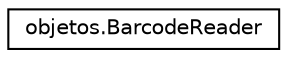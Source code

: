 digraph "Graphical Class Hierarchy"
{
  edge [fontname="Helvetica",fontsize="10",labelfontname="Helvetica",labelfontsize="10"];
  node [fontname="Helvetica",fontsize="10",shape=record];
  rankdir="LR";
  Node0 [label="objetos.BarcodeReader",height=0.2,width=0.4,color="black", fillcolor="white", style="filled",URL="$classobjetos_1_1_barcode_reader.html"];
}

